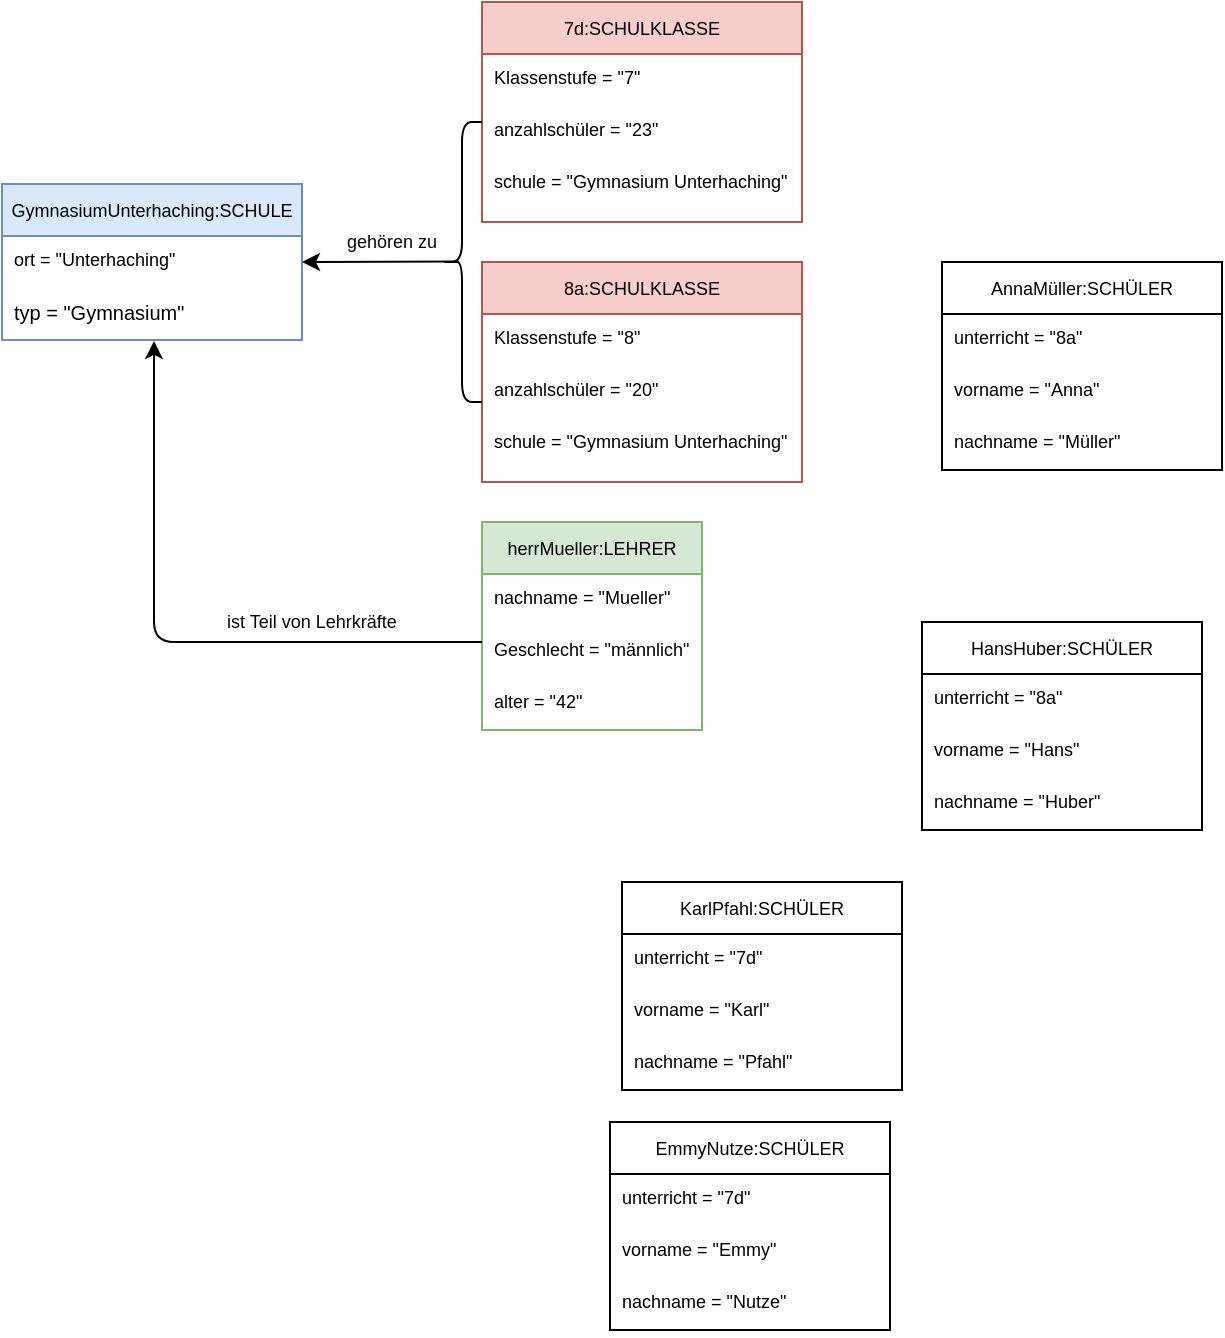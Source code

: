 <mxfile version="15.1.4" type="github">
  <diagram id="5-7OsCfyEfq5pxv2a63h" name="Page-1">
    <mxGraphModel dx="401" dy="549" grid="1" gridSize="10" guides="1" tooltips="1" connect="1" arrows="1" fold="1" page="1" pageScale="1" pageWidth="827" pageHeight="1169" math="0" shadow="0">
      <root>
        <mxCell id="0" />
        <mxCell id="1" parent="0" />
        <mxCell id="CivLYzerPq2hXrAwx3ez-29" value="herrMueller:LEHRER" style="swimlane;fontStyle=0;childLayout=stackLayout;horizontal=1;startSize=26;horizontalStack=0;resizeParent=1;resizeParentMax=0;resizeLast=0;collapsible=1;marginBottom=0;fontSize=9;fillColor=#d5e8d4;strokeColor=#82b366;" parent="1" vertex="1">
          <mxGeometry x="280" y="290" width="110" height="104" as="geometry" />
        </mxCell>
        <mxCell id="CivLYzerPq2hXrAwx3ez-30" value="nachname = &quot;Mueller&quot;" style="text;strokeColor=none;fillColor=none;align=left;verticalAlign=top;spacingLeft=4;spacingRight=4;overflow=hidden;rotatable=0;points=[[0,0.5],[1,0.5]];portConstraint=eastwest;fontSize=9;" parent="CivLYzerPq2hXrAwx3ez-29" vertex="1">
          <mxGeometry y="26" width="110" height="26" as="geometry" />
        </mxCell>
        <mxCell id="CivLYzerPq2hXrAwx3ez-31" value="Geschlecht = &quot;männlich&quot;&#xa;" style="text;strokeColor=none;fillColor=none;align=left;verticalAlign=top;spacingLeft=4;spacingRight=4;overflow=hidden;rotatable=0;points=[[0,0.5],[1,0.5]];portConstraint=eastwest;fontSize=9;" parent="CivLYzerPq2hXrAwx3ez-29" vertex="1">
          <mxGeometry y="52" width="110" height="26" as="geometry" />
        </mxCell>
        <mxCell id="CivLYzerPq2hXrAwx3ez-32" value="alter = &quot;42&quot;" style="text;strokeColor=none;fillColor=none;align=left;verticalAlign=top;spacingLeft=4;spacingRight=4;overflow=hidden;rotatable=0;points=[[0,0.5],[1,0.5]];portConstraint=eastwest;fontSize=9;" parent="CivLYzerPq2hXrAwx3ez-29" vertex="1">
          <mxGeometry y="78" width="110" height="26" as="geometry" />
        </mxCell>
        <mxCell id="Jor7bmQpNgT4sNviZq2k-1" value="7d:SCHULKLASSE" style="swimlane;fontStyle=0;childLayout=stackLayout;horizontal=1;startSize=26;horizontalStack=0;resizeParent=1;resizeParentMax=0;resizeLast=0;collapsible=1;marginBottom=0;fontSize=9;fillColor=#f8cecc;strokeColor=#b85450;" vertex="1" parent="1">
          <mxGeometry x="280" y="30" width="160" height="110" as="geometry" />
        </mxCell>
        <mxCell id="Jor7bmQpNgT4sNviZq2k-2" value="Klassenstufe = &quot;7&quot;" style="text;strokeColor=none;fillColor=none;align=left;verticalAlign=top;spacingLeft=4;spacingRight=4;overflow=hidden;rotatable=0;points=[[0,0.5],[1,0.5]];portConstraint=eastwest;fontSize=9;" vertex="1" parent="Jor7bmQpNgT4sNviZq2k-1">
          <mxGeometry y="26" width="160" height="26" as="geometry" />
        </mxCell>
        <mxCell id="Jor7bmQpNgT4sNviZq2k-3" value="anzahlschüler = &quot;23&quot;" style="text;strokeColor=none;fillColor=none;align=left;verticalAlign=top;spacingLeft=4;spacingRight=4;overflow=hidden;rotatable=0;points=[[0,0.5],[1,0.5]];portConstraint=eastwest;fontSize=9;" vertex="1" parent="Jor7bmQpNgT4sNviZq2k-1">
          <mxGeometry y="52" width="160" height="26" as="geometry" />
        </mxCell>
        <mxCell id="Jor7bmQpNgT4sNviZq2k-4" value="schule = &quot;Gymnasium Unterhaching&quot;" style="text;strokeColor=none;fillColor=none;align=left;verticalAlign=top;spacingLeft=4;spacingRight=4;overflow=hidden;rotatable=0;points=[[0,0.5],[1,0.5]];portConstraint=eastwest;fontSize=9;" vertex="1" parent="Jor7bmQpNgT4sNviZq2k-1">
          <mxGeometry y="78" width="160" height="32" as="geometry" />
        </mxCell>
        <mxCell id="Jor7bmQpNgT4sNviZq2k-6" value="8a:SCHULKLASSE" style="swimlane;fontStyle=0;childLayout=stackLayout;horizontal=1;startSize=26;horizontalStack=0;resizeParent=1;resizeParentMax=0;resizeLast=0;collapsible=1;marginBottom=0;fontSize=9;fillColor=#f8cecc;strokeColor=#b85450;" vertex="1" parent="1">
          <mxGeometry x="280" y="160" width="160" height="110" as="geometry" />
        </mxCell>
        <mxCell id="Jor7bmQpNgT4sNviZq2k-7" value="Klassenstufe = &quot;8&quot;" style="text;strokeColor=none;fillColor=none;align=left;verticalAlign=top;spacingLeft=4;spacingRight=4;overflow=hidden;rotatable=0;points=[[0,0.5],[1,0.5]];portConstraint=eastwest;fontSize=9;" vertex="1" parent="Jor7bmQpNgT4sNviZq2k-6">
          <mxGeometry y="26" width="160" height="26" as="geometry" />
        </mxCell>
        <mxCell id="Jor7bmQpNgT4sNviZq2k-8" value="anzahlschüler = &quot;20&quot;" style="text;strokeColor=none;fillColor=none;align=left;verticalAlign=top;spacingLeft=4;spacingRight=4;overflow=hidden;rotatable=0;points=[[0,0.5],[1,0.5]];portConstraint=eastwest;fontSize=9;" vertex="1" parent="Jor7bmQpNgT4sNviZq2k-6">
          <mxGeometry y="52" width="160" height="26" as="geometry" />
        </mxCell>
        <mxCell id="Jor7bmQpNgT4sNviZq2k-9" value="schule = &quot;Gymnasium Unterhaching&quot;" style="text;strokeColor=none;fillColor=none;align=left;verticalAlign=top;spacingLeft=4;spacingRight=4;overflow=hidden;rotatable=0;points=[[0,0.5],[1,0.5]];portConstraint=eastwest;fontSize=9;" vertex="1" parent="Jor7bmQpNgT4sNviZq2k-6">
          <mxGeometry y="78" width="160" height="32" as="geometry" />
        </mxCell>
        <mxCell id="Jor7bmQpNgT4sNviZq2k-10" value="AnnaMüller:SCHÜLER" style="swimlane;fontStyle=0;childLayout=stackLayout;horizontal=1;startSize=26;horizontalStack=0;resizeParent=1;resizeParentMax=0;resizeLast=0;collapsible=1;marginBottom=0;fontSize=9;" vertex="1" parent="1">
          <mxGeometry x="510" y="160" width="140" height="104" as="geometry" />
        </mxCell>
        <mxCell id="Jor7bmQpNgT4sNviZq2k-11" value="unterricht = &quot;8a&quot;" style="text;strokeColor=none;fillColor=none;align=left;verticalAlign=top;spacingLeft=4;spacingRight=4;overflow=hidden;rotatable=0;points=[[0,0.5],[1,0.5]];portConstraint=eastwest;fontSize=9;" vertex="1" parent="Jor7bmQpNgT4sNviZq2k-10">
          <mxGeometry y="26" width="140" height="26" as="geometry" />
        </mxCell>
        <mxCell id="Jor7bmQpNgT4sNviZq2k-12" value="vorname = &quot;Anna&quot;" style="text;strokeColor=none;fillColor=none;align=left;verticalAlign=top;spacingLeft=4;spacingRight=4;overflow=hidden;rotatable=0;points=[[0,0.5],[1,0.5]];portConstraint=eastwest;fontSize=9;" vertex="1" parent="Jor7bmQpNgT4sNviZq2k-10">
          <mxGeometry y="52" width="140" height="26" as="geometry" />
        </mxCell>
        <mxCell id="Jor7bmQpNgT4sNviZq2k-13" value="nachname = &quot;Müller&quot;" style="text;strokeColor=none;fillColor=none;align=left;verticalAlign=top;spacingLeft=4;spacingRight=4;overflow=hidden;rotatable=0;points=[[0,0.5],[1,0.5]];portConstraint=eastwest;fontSize=9;" vertex="1" parent="Jor7bmQpNgT4sNviZq2k-10">
          <mxGeometry y="78" width="140" height="26" as="geometry" />
        </mxCell>
        <mxCell id="Jor7bmQpNgT4sNviZq2k-14" value="HansHuber:SCHÜLER" style="swimlane;fontStyle=0;childLayout=stackLayout;horizontal=1;startSize=26;horizontalStack=0;resizeParent=1;resizeParentMax=0;resizeLast=0;collapsible=1;marginBottom=0;fontSize=9;" vertex="1" parent="1">
          <mxGeometry x="500" y="340" width="140" height="104" as="geometry" />
        </mxCell>
        <mxCell id="Jor7bmQpNgT4sNviZq2k-15" value="unterricht = &quot;8a&quot;" style="text;strokeColor=none;fillColor=none;align=left;verticalAlign=top;spacingLeft=4;spacingRight=4;overflow=hidden;rotatable=0;points=[[0,0.5],[1,0.5]];portConstraint=eastwest;fontSize=9;" vertex="1" parent="Jor7bmQpNgT4sNviZq2k-14">
          <mxGeometry y="26" width="140" height="26" as="geometry" />
        </mxCell>
        <mxCell id="Jor7bmQpNgT4sNviZq2k-16" value="vorname = &quot;Hans&quot;" style="text;strokeColor=none;fillColor=none;align=left;verticalAlign=top;spacingLeft=4;spacingRight=4;overflow=hidden;rotatable=0;points=[[0,0.5],[1,0.5]];portConstraint=eastwest;fontSize=9;" vertex="1" parent="Jor7bmQpNgT4sNviZq2k-14">
          <mxGeometry y="52" width="140" height="26" as="geometry" />
        </mxCell>
        <mxCell id="Jor7bmQpNgT4sNviZq2k-17" value="nachname = &quot;Huber&quot;" style="text;strokeColor=none;fillColor=none;align=left;verticalAlign=top;spacingLeft=4;spacingRight=4;overflow=hidden;rotatable=0;points=[[0,0.5],[1,0.5]];portConstraint=eastwest;fontSize=9;" vertex="1" parent="Jor7bmQpNgT4sNviZq2k-14">
          <mxGeometry y="78" width="140" height="26" as="geometry" />
        </mxCell>
        <mxCell id="Jor7bmQpNgT4sNviZq2k-18" value="KarlPfahl:SCHÜLER" style="swimlane;fontStyle=0;childLayout=stackLayout;horizontal=1;startSize=26;horizontalStack=0;resizeParent=1;resizeParentMax=0;resizeLast=0;collapsible=1;marginBottom=0;fontSize=9;" vertex="1" parent="1">
          <mxGeometry x="350" y="470" width="140" height="104" as="geometry" />
        </mxCell>
        <mxCell id="Jor7bmQpNgT4sNviZq2k-19" value="unterricht = &quot;7d&quot;" style="text;strokeColor=none;fillColor=none;align=left;verticalAlign=top;spacingLeft=4;spacingRight=4;overflow=hidden;rotatable=0;points=[[0,0.5],[1,0.5]];portConstraint=eastwest;fontSize=9;" vertex="1" parent="Jor7bmQpNgT4sNviZq2k-18">
          <mxGeometry y="26" width="140" height="26" as="geometry" />
        </mxCell>
        <mxCell id="Jor7bmQpNgT4sNviZq2k-20" value="vorname = &quot;Karl&quot;" style="text;strokeColor=none;fillColor=none;align=left;verticalAlign=top;spacingLeft=4;spacingRight=4;overflow=hidden;rotatable=0;points=[[0,0.5],[1,0.5]];portConstraint=eastwest;fontSize=9;" vertex="1" parent="Jor7bmQpNgT4sNviZq2k-18">
          <mxGeometry y="52" width="140" height="26" as="geometry" />
        </mxCell>
        <mxCell id="Jor7bmQpNgT4sNviZq2k-21" value="nachname = &quot;Pfahl&quot;" style="text;strokeColor=none;fillColor=none;align=left;verticalAlign=top;spacingLeft=4;spacingRight=4;overflow=hidden;rotatable=0;points=[[0,0.5],[1,0.5]];portConstraint=eastwest;fontSize=9;" vertex="1" parent="Jor7bmQpNgT4sNviZq2k-18">
          <mxGeometry y="78" width="140" height="26" as="geometry" />
        </mxCell>
        <mxCell id="Jor7bmQpNgT4sNviZq2k-22" value="EmmyNutze:SCHÜLER" style="swimlane;fontStyle=0;childLayout=stackLayout;horizontal=1;startSize=26;horizontalStack=0;resizeParent=1;resizeParentMax=0;resizeLast=0;collapsible=1;marginBottom=0;fontSize=9;" vertex="1" parent="1">
          <mxGeometry x="344" y="590" width="140" height="104" as="geometry" />
        </mxCell>
        <mxCell id="Jor7bmQpNgT4sNviZq2k-23" value="unterricht = &quot;7d&quot;" style="text;strokeColor=none;fillColor=none;align=left;verticalAlign=top;spacingLeft=4;spacingRight=4;overflow=hidden;rotatable=0;points=[[0,0.5],[1,0.5]];portConstraint=eastwest;fontSize=9;" vertex="1" parent="Jor7bmQpNgT4sNviZq2k-22">
          <mxGeometry y="26" width="140" height="26" as="geometry" />
        </mxCell>
        <mxCell id="Jor7bmQpNgT4sNviZq2k-24" value="vorname = &quot;Emmy&quot;" style="text;strokeColor=none;fillColor=none;align=left;verticalAlign=top;spacingLeft=4;spacingRight=4;overflow=hidden;rotatable=0;points=[[0,0.5],[1,0.5]];portConstraint=eastwest;fontSize=9;" vertex="1" parent="Jor7bmQpNgT4sNviZq2k-22">
          <mxGeometry y="52" width="140" height="26" as="geometry" />
        </mxCell>
        <mxCell id="Jor7bmQpNgT4sNviZq2k-25" value="nachname = &quot;Nutze&quot;" style="text;strokeColor=none;fillColor=none;align=left;verticalAlign=top;spacingLeft=4;spacingRight=4;overflow=hidden;rotatable=0;points=[[0,0.5],[1,0.5]];portConstraint=eastwest;fontSize=9;" vertex="1" parent="Jor7bmQpNgT4sNviZq2k-22">
          <mxGeometry y="78" width="140" height="26" as="geometry" />
        </mxCell>
        <mxCell id="Jor7bmQpNgT4sNviZq2k-37" value="GymnasiumUnterhaching:SCHULE" style="swimlane;fontStyle=0;childLayout=stackLayout;horizontal=1;startSize=26;horizontalStack=0;resizeParent=1;resizeParentMax=0;resizeLast=0;collapsible=1;marginBottom=0;fontSize=9;fillColor=#dae8fc;strokeColor=#6c8ebf;" vertex="1" parent="1">
          <mxGeometry x="40" y="121" width="150" height="78" as="geometry" />
        </mxCell>
        <mxCell id="Jor7bmQpNgT4sNviZq2k-38" value="ort = &quot;Unterhaching&quot;" style="text;strokeColor=none;fillColor=none;align=left;verticalAlign=top;spacingLeft=4;spacingRight=4;overflow=hidden;rotatable=0;points=[[0,0.5],[1,0.5]];portConstraint=eastwest;fontSize=9;" vertex="1" parent="Jor7bmQpNgT4sNviZq2k-37">
          <mxGeometry y="26" width="150" height="26" as="geometry" />
        </mxCell>
        <mxCell id="Jor7bmQpNgT4sNviZq2k-39" value="typ = &quot;Gymnasium&quot;" style="text;strokeColor=none;fillColor=none;align=left;verticalAlign=top;spacingLeft=4;spacingRight=4;overflow=hidden;rotatable=0;points=[[0,0.5],[1,0.5]];portConstraint=eastwest;fontSize=10;" vertex="1" parent="Jor7bmQpNgT4sNviZq2k-37">
          <mxGeometry y="52" width="150" height="26" as="geometry" />
        </mxCell>
        <mxCell id="Jor7bmQpNgT4sNviZq2k-55" value="" style="shape=curlyBracket;whiteSpace=wrap;html=1;rounded=1;fontSize=10;fontColor=#080506;" vertex="1" parent="1">
          <mxGeometry x="260" y="90" width="20" height="140" as="geometry" />
        </mxCell>
        <mxCell id="Jor7bmQpNgT4sNviZq2k-56" value="" style="endArrow=classic;html=1;fontSize=10;fontColor=#080506;entryX=1;entryY=0.5;entryDx=0;entryDy=0;exitX=0.42;exitY=0.498;exitDx=0;exitDy=0;exitPerimeter=0;" edge="1" parent="1" source="Jor7bmQpNgT4sNviZq2k-55" target="Jor7bmQpNgT4sNviZq2k-38">
          <mxGeometry width="50" height="50" relative="1" as="geometry">
            <mxPoint x="260" y="230" as="sourcePoint" />
            <mxPoint x="300" y="180" as="targetPoint" />
          </mxGeometry>
        </mxCell>
        <mxCell id="Jor7bmQpNgT4sNviZq2k-57" value="gehören zu" style="text;html=1;strokeColor=none;fillColor=none;align=center;verticalAlign=middle;whiteSpace=wrap;rounded=0;fontSize=9;fontColor=#080506;" vertex="1" parent="1">
          <mxGeometry x="210" y="140" width="50" height="20" as="geometry" />
        </mxCell>
        <mxCell id="Jor7bmQpNgT4sNviZq2k-64" value="" style="edgeStyle=elbowEdgeStyle;elbow=horizontal;endArrow=classic;html=1;fontSize=9;fontColor=#080506;entryX=0.507;entryY=1.019;entryDx=0;entryDy=0;entryPerimeter=0;" edge="1" parent="1" source="CivLYzerPq2hXrAwx3ez-31" target="Jor7bmQpNgT4sNviZq2k-39">
          <mxGeometry width="50" height="50" relative="1" as="geometry">
            <mxPoint x="190" y="350" as="sourcePoint" />
            <mxPoint x="140" y="350" as="targetPoint" />
            <Array as="points">
              <mxPoint x="116" y="350" />
              <mxPoint x="113" y="260" />
            </Array>
          </mxGeometry>
        </mxCell>
        <mxCell id="Jor7bmQpNgT4sNviZq2k-66" value="ist Teil von Lehrkräfte" style="text;html=1;strokeColor=none;fillColor=none;align=center;verticalAlign=middle;whiteSpace=wrap;rounded=0;fontSize=9;fontColor=#080506;" vertex="1" parent="1">
          <mxGeometry x="150" y="330" width="90" height="20" as="geometry" />
        </mxCell>
      </root>
    </mxGraphModel>
  </diagram>
</mxfile>
